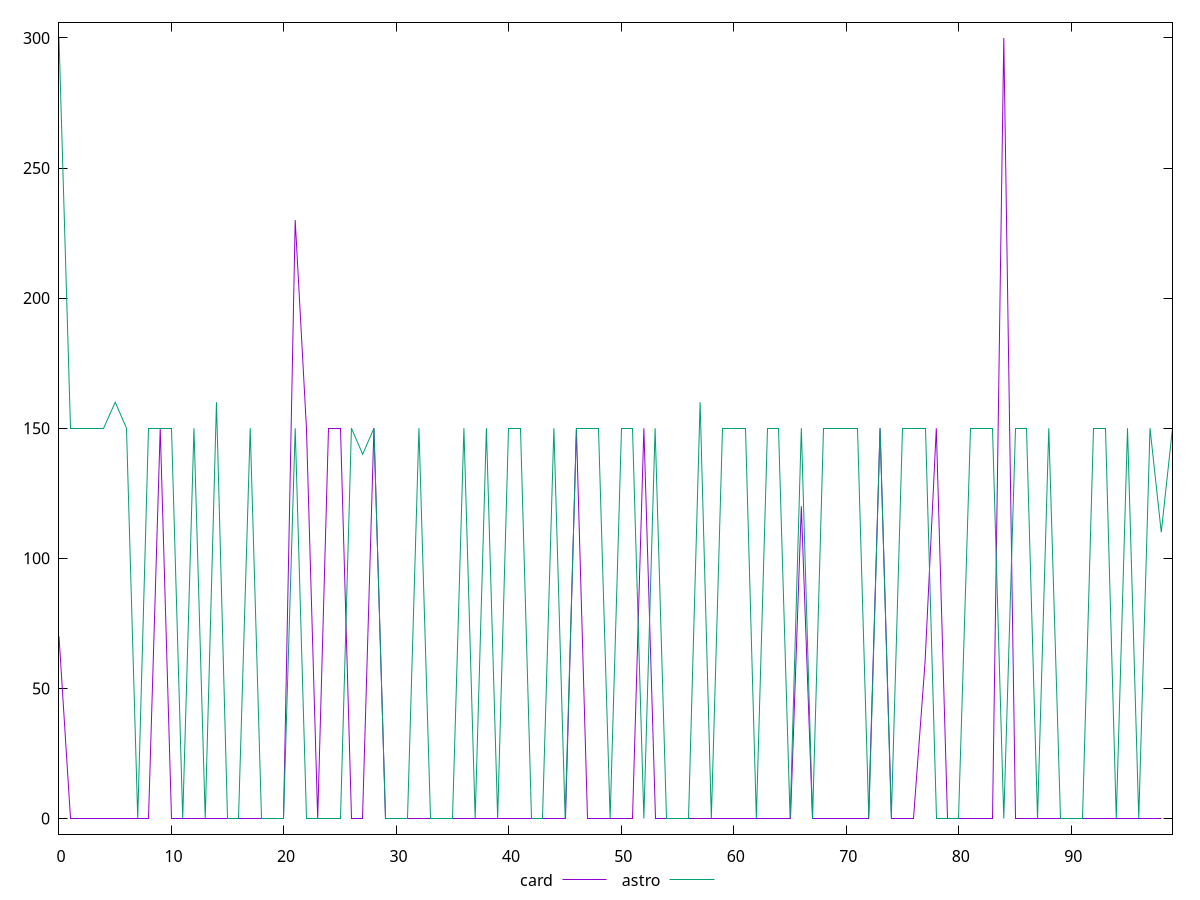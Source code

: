 reset

$card <<EOF
0 70
1 0
2 0
3 0
4 0
5 0
6 0
7 0
8 0
9 150
10 0
11 0
12 0
13 0
14 0
15 0
16 0
17 0
18 0
19 0
20 0
21 230
22 150
23 0
24 150
25 150
26 0
27 0
28 150
29 0
30 0
31 0
32 0
33 0
34 0
35 0
36 0
37 0
38 0
39 0
40 0
41 0
42 0
43 0
44 0
45 0
46 150
47 0
48 0
49 0
50 0
51 0
52 150
53 0
54 0
55 0
56 0
57 0
58 0
59 0
60 0
61 0
62 0
63 0
64 0
65 0
66 120
67 0
68 0
69 0
70 0
71 0
72 0
73 150
74 0
75 0
76 0
77 60
78 150
79 0
80 0
81 0
82 0
83 0
84 300
85 0
86 0
87 0
88 0
89 0
90 0
91 0
92 0
93 0
94 0
95 0
96 0
97 0
98 0
EOF

$astro <<EOF
0 300
1 150
2 150
3 150
4 150
5 160
6 150
7 0
8 150
9 150
10 150
11 0
12 150
13 0
14 160
15 0
16 0
17 150
18 0
19 0
20 0
21 150
22 0
23 0
24 0
25 0
26 150
27 140
28 150
29 0
30 0
31 0
32 150
33 0
34 0
35 0
36 150
37 0
38 150
39 0
40 150
41 150
42 0
43 0
44 150
45 0
46 150
47 150
48 150
49 0
50 150
51 150
52 0
53 150
54 0
55 0
56 0
57 160
58 0
59 150
60 150
61 150
62 0
63 150
64 150
65 0
66 150
67 0
68 150
69 150
70 150
71 150
72 0
73 150
74 0
75 150
76 150
77 150
78 0
79 0
80 0
81 150
82 150
83 150
84 0
85 150
86 150
87 0
88 150
89 0
90 0
91 0
92 150
93 150
94 0
95 150
96 0
97 150
98 110
99 150
EOF

set key outside below
set xrange [0:99]
set yrange [-6:306]
set trange [-6:306]
set terminal svg size 640, 520 enhanced background rgb 'white'
set output "reports/report_00027_2021-02-24T12-40-31.850Z/unminified-javascript/comparison/line/2_vs_3.svg"

plot $card title "card" with line, \
     $astro title "astro" with line

reset

